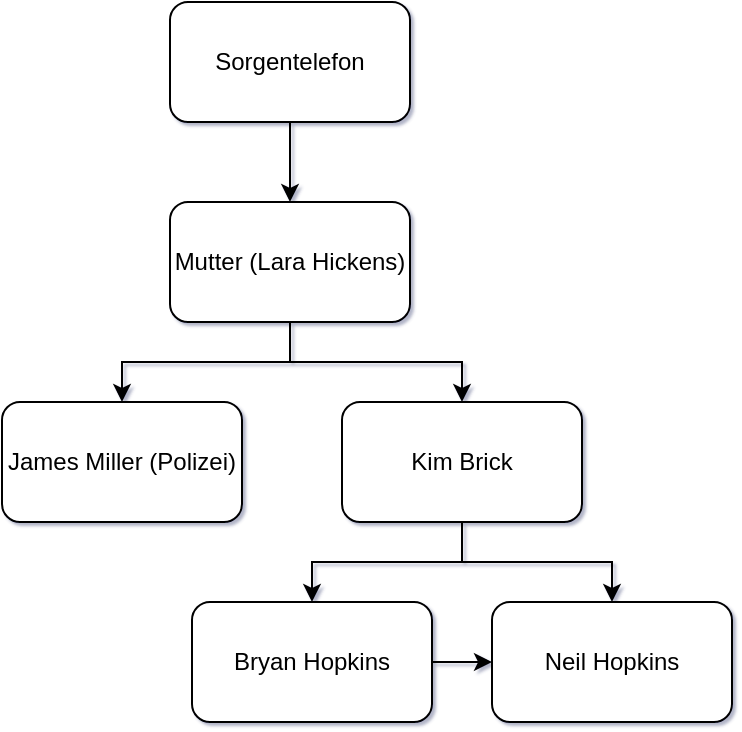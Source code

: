 <mxfile version="26.2.2">
  <diagram name="Seite-1" id="e8pxk-Sx8KkQyPLP6KwD">
    <mxGraphModel dx="548" dy="979" grid="1" gridSize="10" guides="1" tooltips="1" connect="1" arrows="1" fold="1" page="1" pageScale="1" pageWidth="827" pageHeight="1169" math="0" shadow="1">
      <root>
        <mxCell id="0" />
        <mxCell id="1" parent="0" />
        <mxCell id="MVpUlsHbnZ6lfmsMkLoA-1" value="Sorgentelefon" style="rounded=1;whiteSpace=wrap;html=1;" parent="1" vertex="1">
          <mxGeometry x="354" y="20" width="120" height="60" as="geometry" />
        </mxCell>
        <mxCell id="MVpUlsHbnZ6lfmsMkLoA-3" value="Mutter (Lara Hickens)" style="rounded=1;whiteSpace=wrap;html=1;" parent="1" vertex="1">
          <mxGeometry x="354" y="120" width="120" height="60" as="geometry" />
        </mxCell>
        <mxCell id="MVpUlsHbnZ6lfmsMkLoA-7" value="" style="endArrow=classic;html=1;rounded=0;entryX=0.5;entryY=0;entryDx=0;entryDy=0;exitX=0.5;exitY=1;exitDx=0;exitDy=0;" parent="1" source="MVpUlsHbnZ6lfmsMkLoA-1" target="MVpUlsHbnZ6lfmsMkLoA-3" edge="1">
          <mxGeometry width="50" height="50" relative="1" as="geometry">
            <mxPoint x="380" y="120" as="sourcePoint" />
            <mxPoint x="430" y="70" as="targetPoint" />
          </mxGeometry>
        </mxCell>
        <mxCell id="MVpUlsHbnZ6lfmsMkLoA-8" value="" style="endArrow=classic;html=1;rounded=0;exitX=0.5;exitY=1;exitDx=0;exitDy=0;entryX=0.5;entryY=0;entryDx=0;entryDy=0;" parent="1" source="MVpUlsHbnZ6lfmsMkLoA-3" target="MVpUlsHbnZ6lfmsMkLoA-10" edge="1">
          <mxGeometry width="50" height="50" relative="1" as="geometry">
            <mxPoint x="380" y="290" as="sourcePoint" />
            <mxPoint x="330" y="220" as="targetPoint" />
            <Array as="points">
              <mxPoint x="414" y="200" />
              <mxPoint x="330" y="200" />
            </Array>
          </mxGeometry>
        </mxCell>
        <mxCell id="MVpUlsHbnZ6lfmsMkLoA-10" value="James Miller (Polizei)" style="rounded=1;whiteSpace=wrap;html=1;" parent="1" vertex="1">
          <mxGeometry x="270" y="220" width="120" height="60" as="geometry" />
        </mxCell>
        <mxCell id="OhZUVuU56-m4VcxkEXev-3" value="" style="edgeStyle=orthogonalEdgeStyle;rounded=0;orthogonalLoop=1;jettySize=auto;html=1;" parent="1" source="MVpUlsHbnZ6lfmsMkLoA-12" target="OhZUVuU56-m4VcxkEXev-1" edge="1">
          <mxGeometry relative="1" as="geometry" />
        </mxCell>
        <mxCell id="uvl42gqtenbdASwZHA2H-1" style="edgeStyle=orthogonalEdgeStyle;rounded=0;orthogonalLoop=1;jettySize=auto;html=1;entryX=0.5;entryY=0;entryDx=0;entryDy=0;" edge="1" parent="1" source="MVpUlsHbnZ6lfmsMkLoA-12" target="OhZUVuU56-m4VcxkEXev-4">
          <mxGeometry relative="1" as="geometry" />
        </mxCell>
        <mxCell id="MVpUlsHbnZ6lfmsMkLoA-12" value="Kim Brick" style="rounded=1;whiteSpace=wrap;html=1;" parent="1" vertex="1">
          <mxGeometry x="440" y="220" width="120" height="60" as="geometry" />
        </mxCell>
        <mxCell id="MVpUlsHbnZ6lfmsMkLoA-13" value="" style="endArrow=classic;html=1;rounded=0;entryX=0.5;entryY=0;entryDx=0;entryDy=0;exitX=0.5;exitY=1;exitDx=0;exitDy=0;" parent="1" source="MVpUlsHbnZ6lfmsMkLoA-3" target="MVpUlsHbnZ6lfmsMkLoA-12" edge="1">
          <mxGeometry width="50" height="50" relative="1" as="geometry">
            <mxPoint x="450" y="310" as="sourcePoint" />
            <mxPoint x="500" y="260" as="targetPoint" />
            <Array as="points">
              <mxPoint x="414" y="200" />
              <mxPoint x="500" y="200" />
            </Array>
          </mxGeometry>
        </mxCell>
        <mxCell id="OhZUVuU56-m4VcxkEXev-5" value="" style="edgeStyle=orthogonalEdgeStyle;rounded=0;orthogonalLoop=1;jettySize=auto;html=1;" parent="1" source="OhZUVuU56-m4VcxkEXev-1" target="OhZUVuU56-m4VcxkEXev-4" edge="1">
          <mxGeometry relative="1" as="geometry" />
        </mxCell>
        <mxCell id="OhZUVuU56-m4VcxkEXev-1" value="Bryan Hopkins" style="rounded=1;whiteSpace=wrap;html=1;" parent="1" vertex="1">
          <mxGeometry x="365" y="320" width="120" height="60" as="geometry" />
        </mxCell>
        <mxCell id="OhZUVuU56-m4VcxkEXev-4" value="Neil Hopkins" style="whiteSpace=wrap;html=1;rounded=1;" parent="1" vertex="1">
          <mxGeometry x="515" y="320" width="120" height="60" as="geometry" />
        </mxCell>
      </root>
    </mxGraphModel>
  </diagram>
</mxfile>
